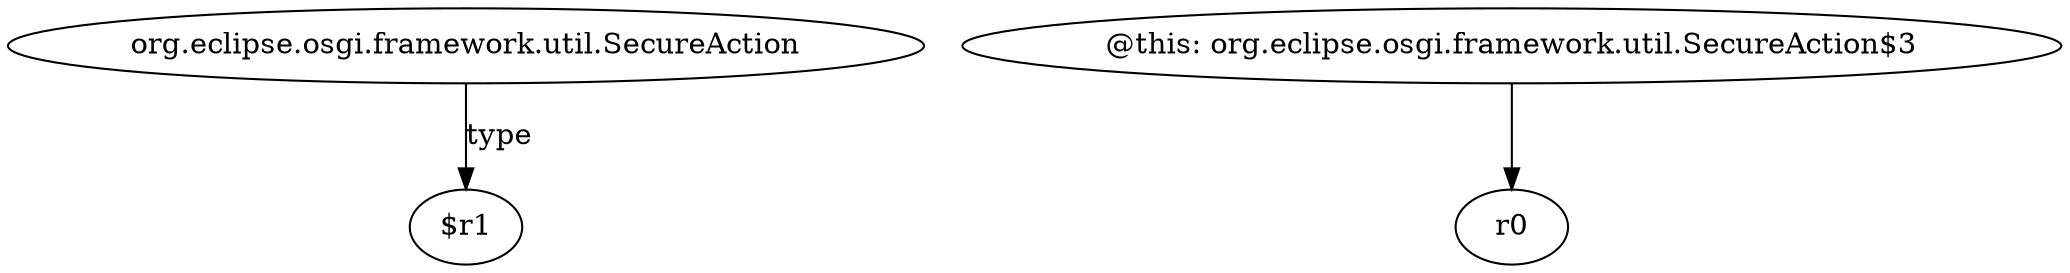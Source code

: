 digraph g {
0[label="org.eclipse.osgi.framework.util.SecureAction"]
1[label="$r1"]
0->1[label="type"]
2[label="@this: org.eclipse.osgi.framework.util.SecureAction$3"]
3[label="r0"]
2->3[label=""]
}
